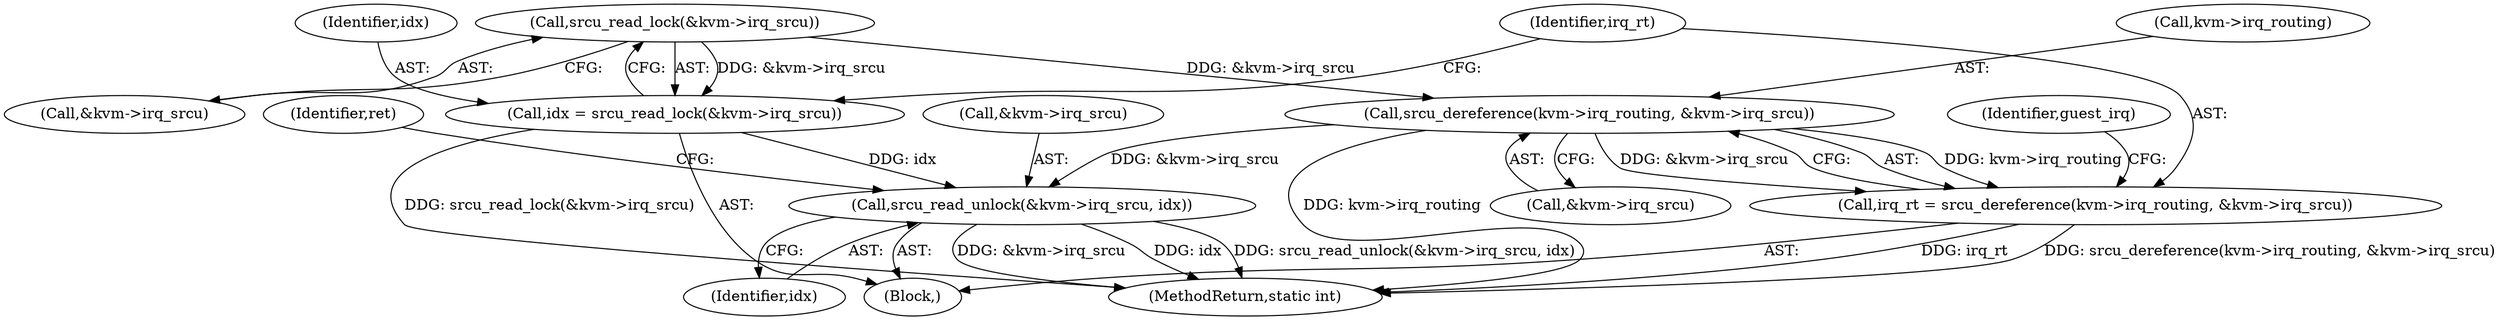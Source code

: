 digraph "0_linux_3a8b0677fc6180a467e26cc32ce6b0c09a32f9bb@API" {
"1000139" [label="(Call,srcu_read_lock(&kvm->irq_srcu))"];
"1000137" [label="(Call,idx = srcu_read_lock(&kvm->irq_srcu))"];
"1000270" [label="(Call,srcu_read_unlock(&kvm->irq_srcu, idx))"];
"1000146" [label="(Call,srcu_dereference(kvm->irq_routing, &kvm->irq_srcu))"];
"1000144" [label="(Call,irq_rt = srcu_dereference(kvm->irq_routing, &kvm->irq_srcu))"];
"1000157" [label="(Identifier,guest_irq)"];
"1000270" [label="(Call,srcu_read_unlock(&kvm->irq_srcu, idx))"];
"1000145" [label="(Identifier,irq_rt)"];
"1000146" [label="(Call,srcu_dereference(kvm->irq_routing, &kvm->irq_srcu))"];
"1000278" [label="(MethodReturn,static int)"];
"1000150" [label="(Call,&kvm->irq_srcu)"];
"1000277" [label="(Identifier,ret)"];
"1000138" [label="(Identifier,idx)"];
"1000271" [label="(Call,&kvm->irq_srcu)"];
"1000140" [label="(Call,&kvm->irq_srcu)"];
"1000147" [label="(Call,kvm->irq_routing)"];
"1000108" [label="(Block,)"];
"1000275" [label="(Identifier,idx)"];
"1000139" [label="(Call,srcu_read_lock(&kvm->irq_srcu))"];
"1000137" [label="(Call,idx = srcu_read_lock(&kvm->irq_srcu))"];
"1000144" [label="(Call,irq_rt = srcu_dereference(kvm->irq_routing, &kvm->irq_srcu))"];
"1000139" -> "1000137"  [label="AST: "];
"1000139" -> "1000140"  [label="CFG: "];
"1000140" -> "1000139"  [label="AST: "];
"1000137" -> "1000139"  [label="CFG: "];
"1000139" -> "1000137"  [label="DDG: &kvm->irq_srcu"];
"1000139" -> "1000146"  [label="DDG: &kvm->irq_srcu"];
"1000137" -> "1000108"  [label="AST: "];
"1000138" -> "1000137"  [label="AST: "];
"1000145" -> "1000137"  [label="CFG: "];
"1000137" -> "1000278"  [label="DDG: srcu_read_lock(&kvm->irq_srcu)"];
"1000137" -> "1000270"  [label="DDG: idx"];
"1000270" -> "1000108"  [label="AST: "];
"1000270" -> "1000275"  [label="CFG: "];
"1000271" -> "1000270"  [label="AST: "];
"1000275" -> "1000270"  [label="AST: "];
"1000277" -> "1000270"  [label="CFG: "];
"1000270" -> "1000278"  [label="DDG: idx"];
"1000270" -> "1000278"  [label="DDG: srcu_read_unlock(&kvm->irq_srcu, idx)"];
"1000270" -> "1000278"  [label="DDG: &kvm->irq_srcu"];
"1000146" -> "1000270"  [label="DDG: &kvm->irq_srcu"];
"1000146" -> "1000144"  [label="AST: "];
"1000146" -> "1000150"  [label="CFG: "];
"1000147" -> "1000146"  [label="AST: "];
"1000150" -> "1000146"  [label="AST: "];
"1000144" -> "1000146"  [label="CFG: "];
"1000146" -> "1000278"  [label="DDG: kvm->irq_routing"];
"1000146" -> "1000144"  [label="DDG: kvm->irq_routing"];
"1000146" -> "1000144"  [label="DDG: &kvm->irq_srcu"];
"1000144" -> "1000108"  [label="AST: "];
"1000145" -> "1000144"  [label="AST: "];
"1000157" -> "1000144"  [label="CFG: "];
"1000144" -> "1000278"  [label="DDG: irq_rt"];
"1000144" -> "1000278"  [label="DDG: srcu_dereference(kvm->irq_routing, &kvm->irq_srcu)"];
}
